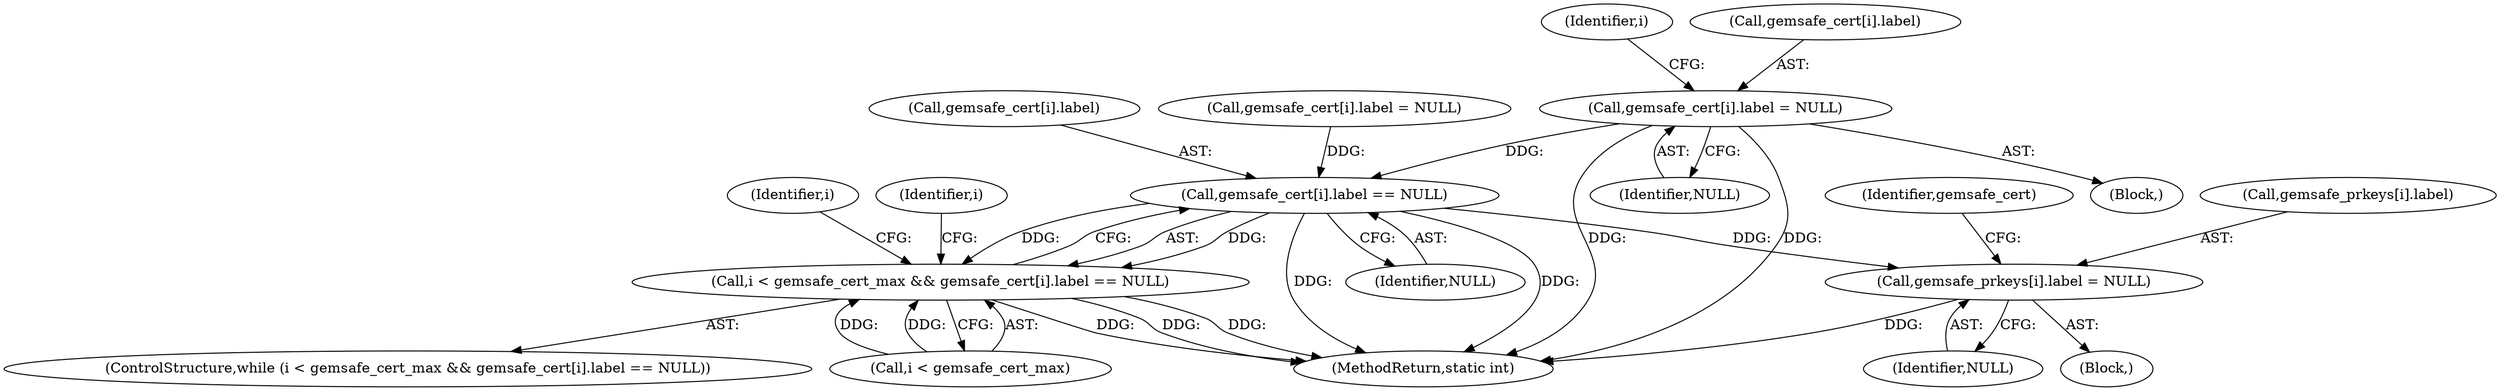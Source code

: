 digraph "0_OpenSC_360e95d45ac4123255a4c796db96337f332160ad#diff-d643a0fa169471dbf2912f4866dc49c5_5@array" {
"1000285" [label="(Call,gemsafe_cert[i].label = NULL)"];
"1000367" [label="(Call,gemsafe_cert[i].label == NULL)"];
"1000363" [label="(Call,i < gemsafe_cert_max && gemsafe_cert[i].label == NULL)"];
"1000471" [label="(Call,gemsafe_prkeys[i].label = NULL)"];
"1000481" [label="(Identifier,gemsafe_cert)"];
"1000276" [label="(Identifier,i)"];
"1000367" [label="(Call,gemsafe_cert[i].label == NULL)"];
"1000378" [label="(Identifier,i)"];
"1000291" [label="(Identifier,NULL)"];
"1000363" [label="(Call,i < gemsafe_cert_max && gemsafe_cert[i].label == NULL)"];
"1000362" [label="(ControlStructure,while (i < gemsafe_cert_max && gemsafe_cert[i].label == NULL))"];
"1000472" [label="(Call,gemsafe_prkeys[i].label)"];
"1000277" [label="(Block,)"];
"1000368" [label="(Call,gemsafe_cert[i].label)"];
"1000364" [label="(Call,i < gemsafe_cert_max)"];
"1000251" [label="(Call,gemsafe_cert[i].label = NULL)"];
"1000462" [label="(Block,)"];
"1000373" [label="(Identifier,NULL)"];
"1000477" [label="(Identifier,NULL)"];
"1000286" [label="(Call,gemsafe_cert[i].label)"];
"1000471" [label="(Call,gemsafe_prkeys[i].label = NULL)"];
"1000375" [label="(Identifier,i)"];
"1000285" [label="(Call,gemsafe_cert[i].label = NULL)"];
"1000487" [label="(MethodReturn,static int)"];
"1000285" -> "1000277"  [label="AST: "];
"1000285" -> "1000291"  [label="CFG: "];
"1000286" -> "1000285"  [label="AST: "];
"1000291" -> "1000285"  [label="AST: "];
"1000276" -> "1000285"  [label="CFG: "];
"1000285" -> "1000487"  [label="DDG: "];
"1000285" -> "1000487"  [label="DDG: "];
"1000285" -> "1000367"  [label="DDG: "];
"1000367" -> "1000363"  [label="AST: "];
"1000367" -> "1000373"  [label="CFG: "];
"1000368" -> "1000367"  [label="AST: "];
"1000373" -> "1000367"  [label="AST: "];
"1000363" -> "1000367"  [label="CFG: "];
"1000367" -> "1000487"  [label="DDG: "];
"1000367" -> "1000487"  [label="DDG: "];
"1000367" -> "1000363"  [label="DDG: "];
"1000367" -> "1000363"  [label="DDG: "];
"1000251" -> "1000367"  [label="DDG: "];
"1000367" -> "1000471"  [label="DDG: "];
"1000363" -> "1000362"  [label="AST: "];
"1000363" -> "1000364"  [label="CFG: "];
"1000364" -> "1000363"  [label="AST: "];
"1000375" -> "1000363"  [label="CFG: "];
"1000378" -> "1000363"  [label="CFG: "];
"1000363" -> "1000487"  [label="DDG: "];
"1000363" -> "1000487"  [label="DDG: "];
"1000363" -> "1000487"  [label="DDG: "];
"1000364" -> "1000363"  [label="DDG: "];
"1000364" -> "1000363"  [label="DDG: "];
"1000471" -> "1000462"  [label="AST: "];
"1000471" -> "1000477"  [label="CFG: "];
"1000472" -> "1000471"  [label="AST: "];
"1000477" -> "1000471"  [label="AST: "];
"1000481" -> "1000471"  [label="CFG: "];
"1000471" -> "1000487"  [label="DDG: "];
}
